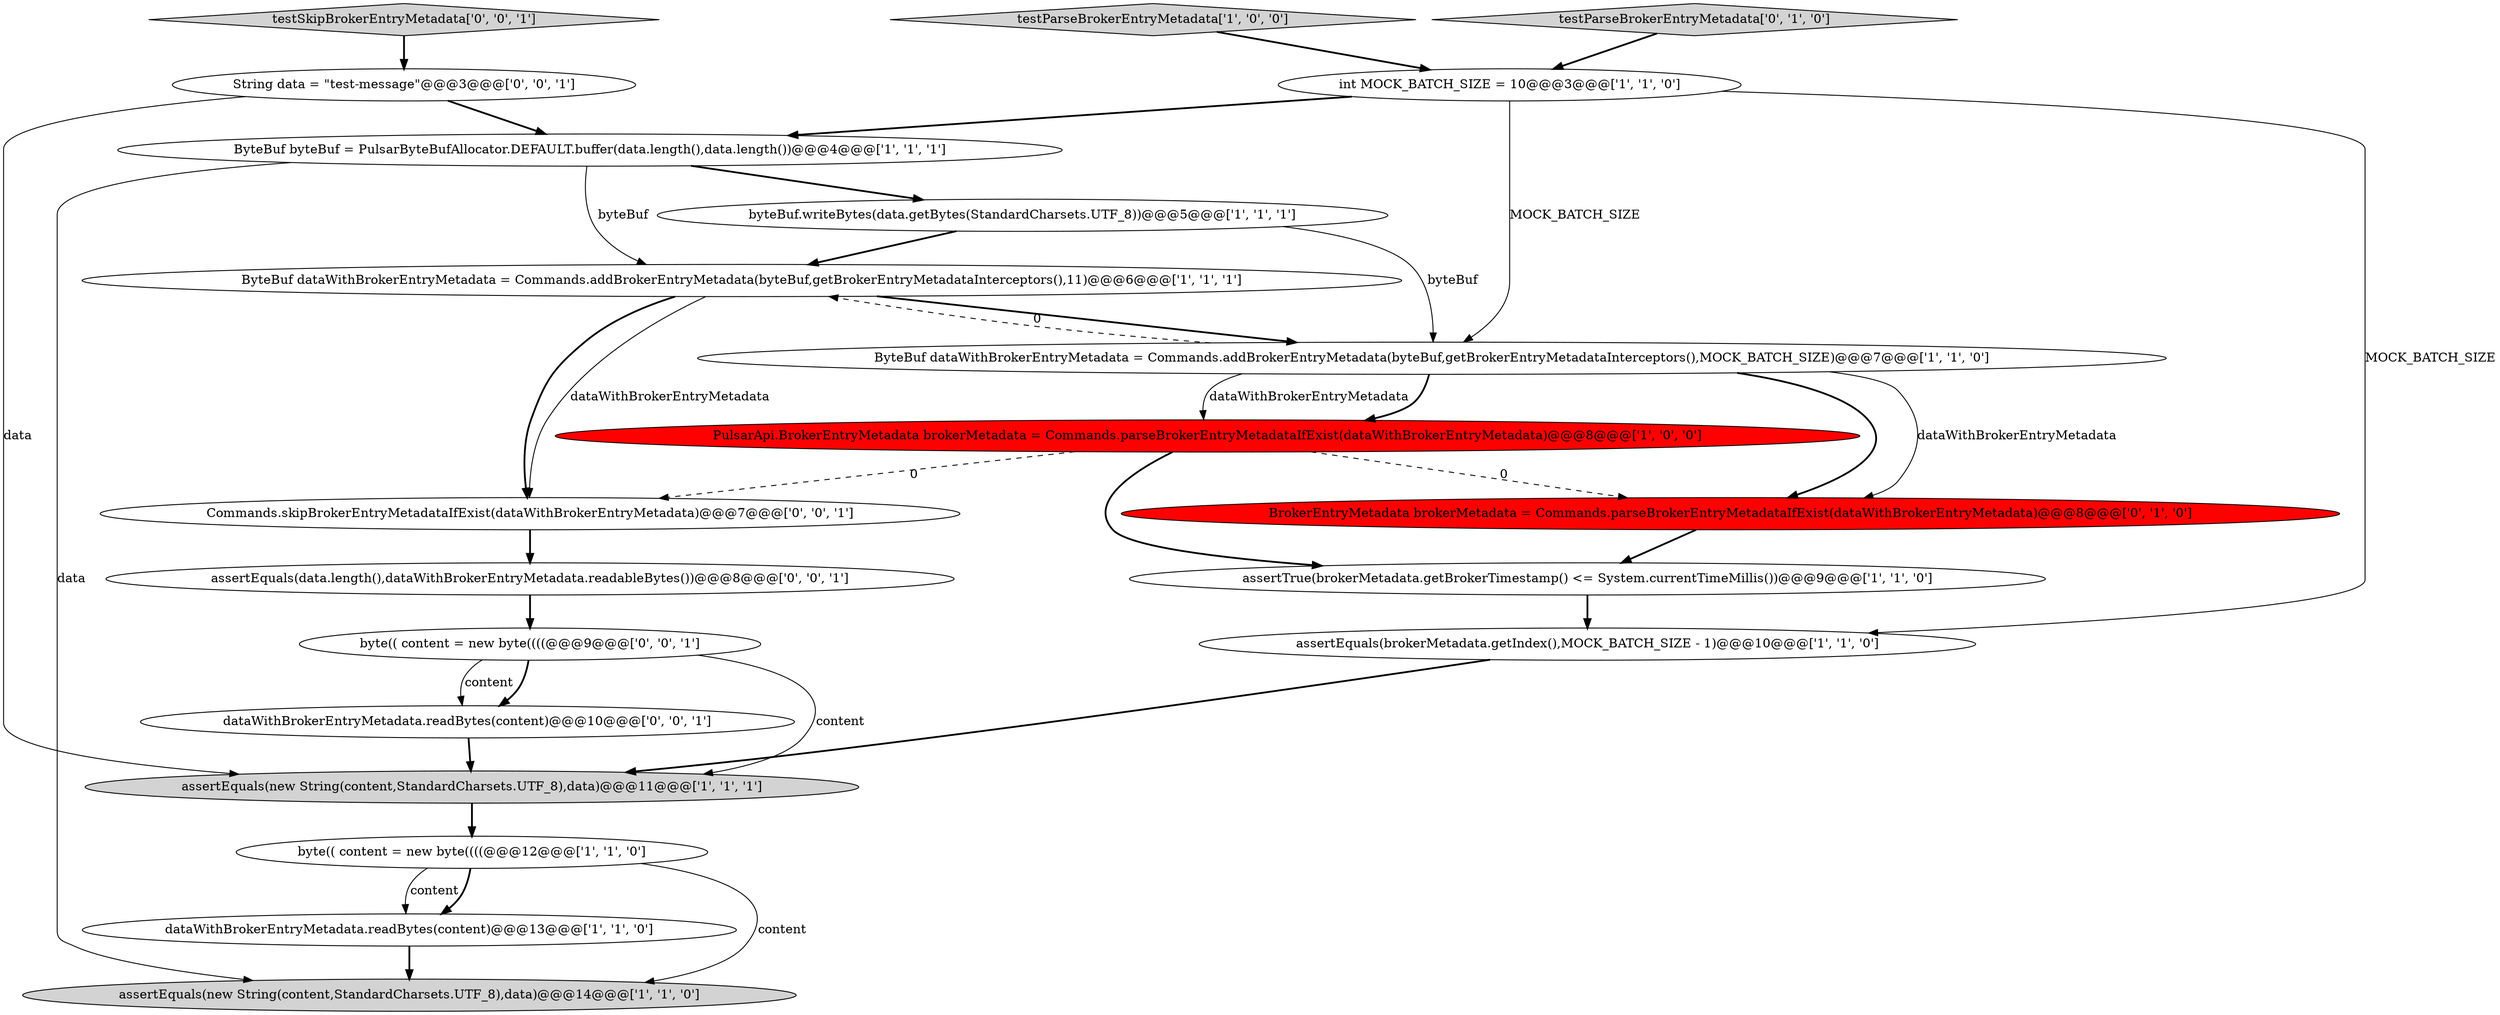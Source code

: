 digraph {
13 [style = filled, label = "testParseBrokerEntryMetadata['0', '1', '0']", fillcolor = lightgray, shape = diamond image = "AAA0AAABBB2BBB"];
7 [style = filled, label = "ByteBuf byteBuf = PulsarByteBufAllocator.DEFAULT.buffer(data.length(),data.length())@@@4@@@['1', '1', '1']", fillcolor = white, shape = ellipse image = "AAA0AAABBB1BBB"];
1 [style = filled, label = "int MOCK_BATCH_SIZE = 10@@@3@@@['1', '1', '0']", fillcolor = white, shape = ellipse image = "AAA0AAABBB1BBB"];
18 [style = filled, label = "assertEquals(data.length(),dataWithBrokerEntryMetadata.readableBytes())@@@8@@@['0', '0', '1']", fillcolor = white, shape = ellipse image = "AAA0AAABBB3BBB"];
14 [style = filled, label = "BrokerEntryMetadata brokerMetadata = Commands.parseBrokerEntryMetadataIfExist(dataWithBrokerEntryMetadata)@@@8@@@['0', '1', '0']", fillcolor = red, shape = ellipse image = "AAA1AAABBB2BBB"];
0 [style = filled, label = "ByteBuf dataWithBrokerEntryMetadata = Commands.addBrokerEntryMetadata(byteBuf,getBrokerEntryMetadataInterceptors(),11)@@@6@@@['1', '1', '1']", fillcolor = white, shape = ellipse image = "AAA0AAABBB1BBB"];
11 [style = filled, label = "assertTrue(brokerMetadata.getBrokerTimestamp() <= System.currentTimeMillis())@@@9@@@['1', '1', '0']", fillcolor = white, shape = ellipse image = "AAA0AAABBB1BBB"];
3 [style = filled, label = "PulsarApi.BrokerEntryMetadata brokerMetadata = Commands.parseBrokerEntryMetadataIfExist(dataWithBrokerEntryMetadata)@@@8@@@['1', '0', '0']", fillcolor = red, shape = ellipse image = "AAA1AAABBB1BBB"];
9 [style = filled, label = "byte(( content = new byte((((@@@12@@@['1', '1', '0']", fillcolor = white, shape = ellipse image = "AAA0AAABBB1BBB"];
2 [style = filled, label = "ByteBuf dataWithBrokerEntryMetadata = Commands.addBrokerEntryMetadata(byteBuf,getBrokerEntryMetadataInterceptors(),MOCK_BATCH_SIZE)@@@7@@@['1', '1', '0']", fillcolor = white, shape = ellipse image = "AAA0AAABBB1BBB"];
10 [style = filled, label = "assertEquals(new String(content,StandardCharsets.UTF_8),data)@@@14@@@['1', '1', '0']", fillcolor = lightgray, shape = ellipse image = "AAA0AAABBB1BBB"];
15 [style = filled, label = "testSkipBrokerEntryMetadata['0', '0', '1']", fillcolor = lightgray, shape = diamond image = "AAA0AAABBB3BBB"];
12 [style = filled, label = "testParseBrokerEntryMetadata['1', '0', '0']", fillcolor = lightgray, shape = diamond image = "AAA0AAABBB1BBB"];
4 [style = filled, label = "byteBuf.writeBytes(data.getBytes(StandardCharsets.UTF_8))@@@5@@@['1', '1', '1']", fillcolor = white, shape = ellipse image = "AAA0AAABBB1BBB"];
6 [style = filled, label = "dataWithBrokerEntryMetadata.readBytes(content)@@@13@@@['1', '1', '0']", fillcolor = white, shape = ellipse image = "AAA0AAABBB1BBB"];
17 [style = filled, label = "dataWithBrokerEntryMetadata.readBytes(content)@@@10@@@['0', '0', '1']", fillcolor = white, shape = ellipse image = "AAA0AAABBB3BBB"];
8 [style = filled, label = "assertEquals(new String(content,StandardCharsets.UTF_8),data)@@@11@@@['1', '1', '1']", fillcolor = lightgray, shape = ellipse image = "AAA0AAABBB1BBB"];
20 [style = filled, label = "Commands.skipBrokerEntryMetadataIfExist(dataWithBrokerEntryMetadata)@@@7@@@['0', '0', '1']", fillcolor = white, shape = ellipse image = "AAA0AAABBB3BBB"];
5 [style = filled, label = "assertEquals(brokerMetadata.getIndex(),MOCK_BATCH_SIZE - 1)@@@10@@@['1', '1', '0']", fillcolor = white, shape = ellipse image = "AAA0AAABBB1BBB"];
16 [style = filled, label = "String data = \"test-message\"@@@3@@@['0', '0', '1']", fillcolor = white, shape = ellipse image = "AAA0AAABBB3BBB"];
19 [style = filled, label = "byte(( content = new byte((((@@@9@@@['0', '0', '1']", fillcolor = white, shape = ellipse image = "AAA0AAABBB3BBB"];
17->8 [style = bold, label=""];
5->8 [style = bold, label=""];
7->10 [style = solid, label="data"];
0->20 [style = solid, label="dataWithBrokerEntryMetadata"];
2->3 [style = bold, label=""];
0->2 [style = bold, label=""];
16->7 [style = bold, label=""];
3->11 [style = bold, label=""];
18->19 [style = bold, label=""];
9->6 [style = solid, label="content"];
7->0 [style = solid, label="byteBuf"];
19->17 [style = bold, label=""];
7->4 [style = bold, label=""];
15->16 [style = bold, label=""];
12->1 [style = bold, label=""];
1->7 [style = bold, label=""];
13->1 [style = bold, label=""];
9->6 [style = bold, label=""];
4->0 [style = bold, label=""];
2->3 [style = solid, label="dataWithBrokerEntryMetadata"];
9->10 [style = solid, label="content"];
19->8 [style = solid, label="content"];
20->18 [style = bold, label=""];
11->5 [style = bold, label=""];
19->17 [style = solid, label="content"];
16->8 [style = solid, label="data"];
4->2 [style = solid, label="byteBuf"];
2->14 [style = solid, label="dataWithBrokerEntryMetadata"];
2->0 [style = dashed, label="0"];
6->10 [style = bold, label=""];
2->14 [style = bold, label=""];
3->20 [style = dashed, label="0"];
8->9 [style = bold, label=""];
0->20 [style = bold, label=""];
3->14 [style = dashed, label="0"];
14->11 [style = bold, label=""];
1->5 [style = solid, label="MOCK_BATCH_SIZE"];
1->2 [style = solid, label="MOCK_BATCH_SIZE"];
}

